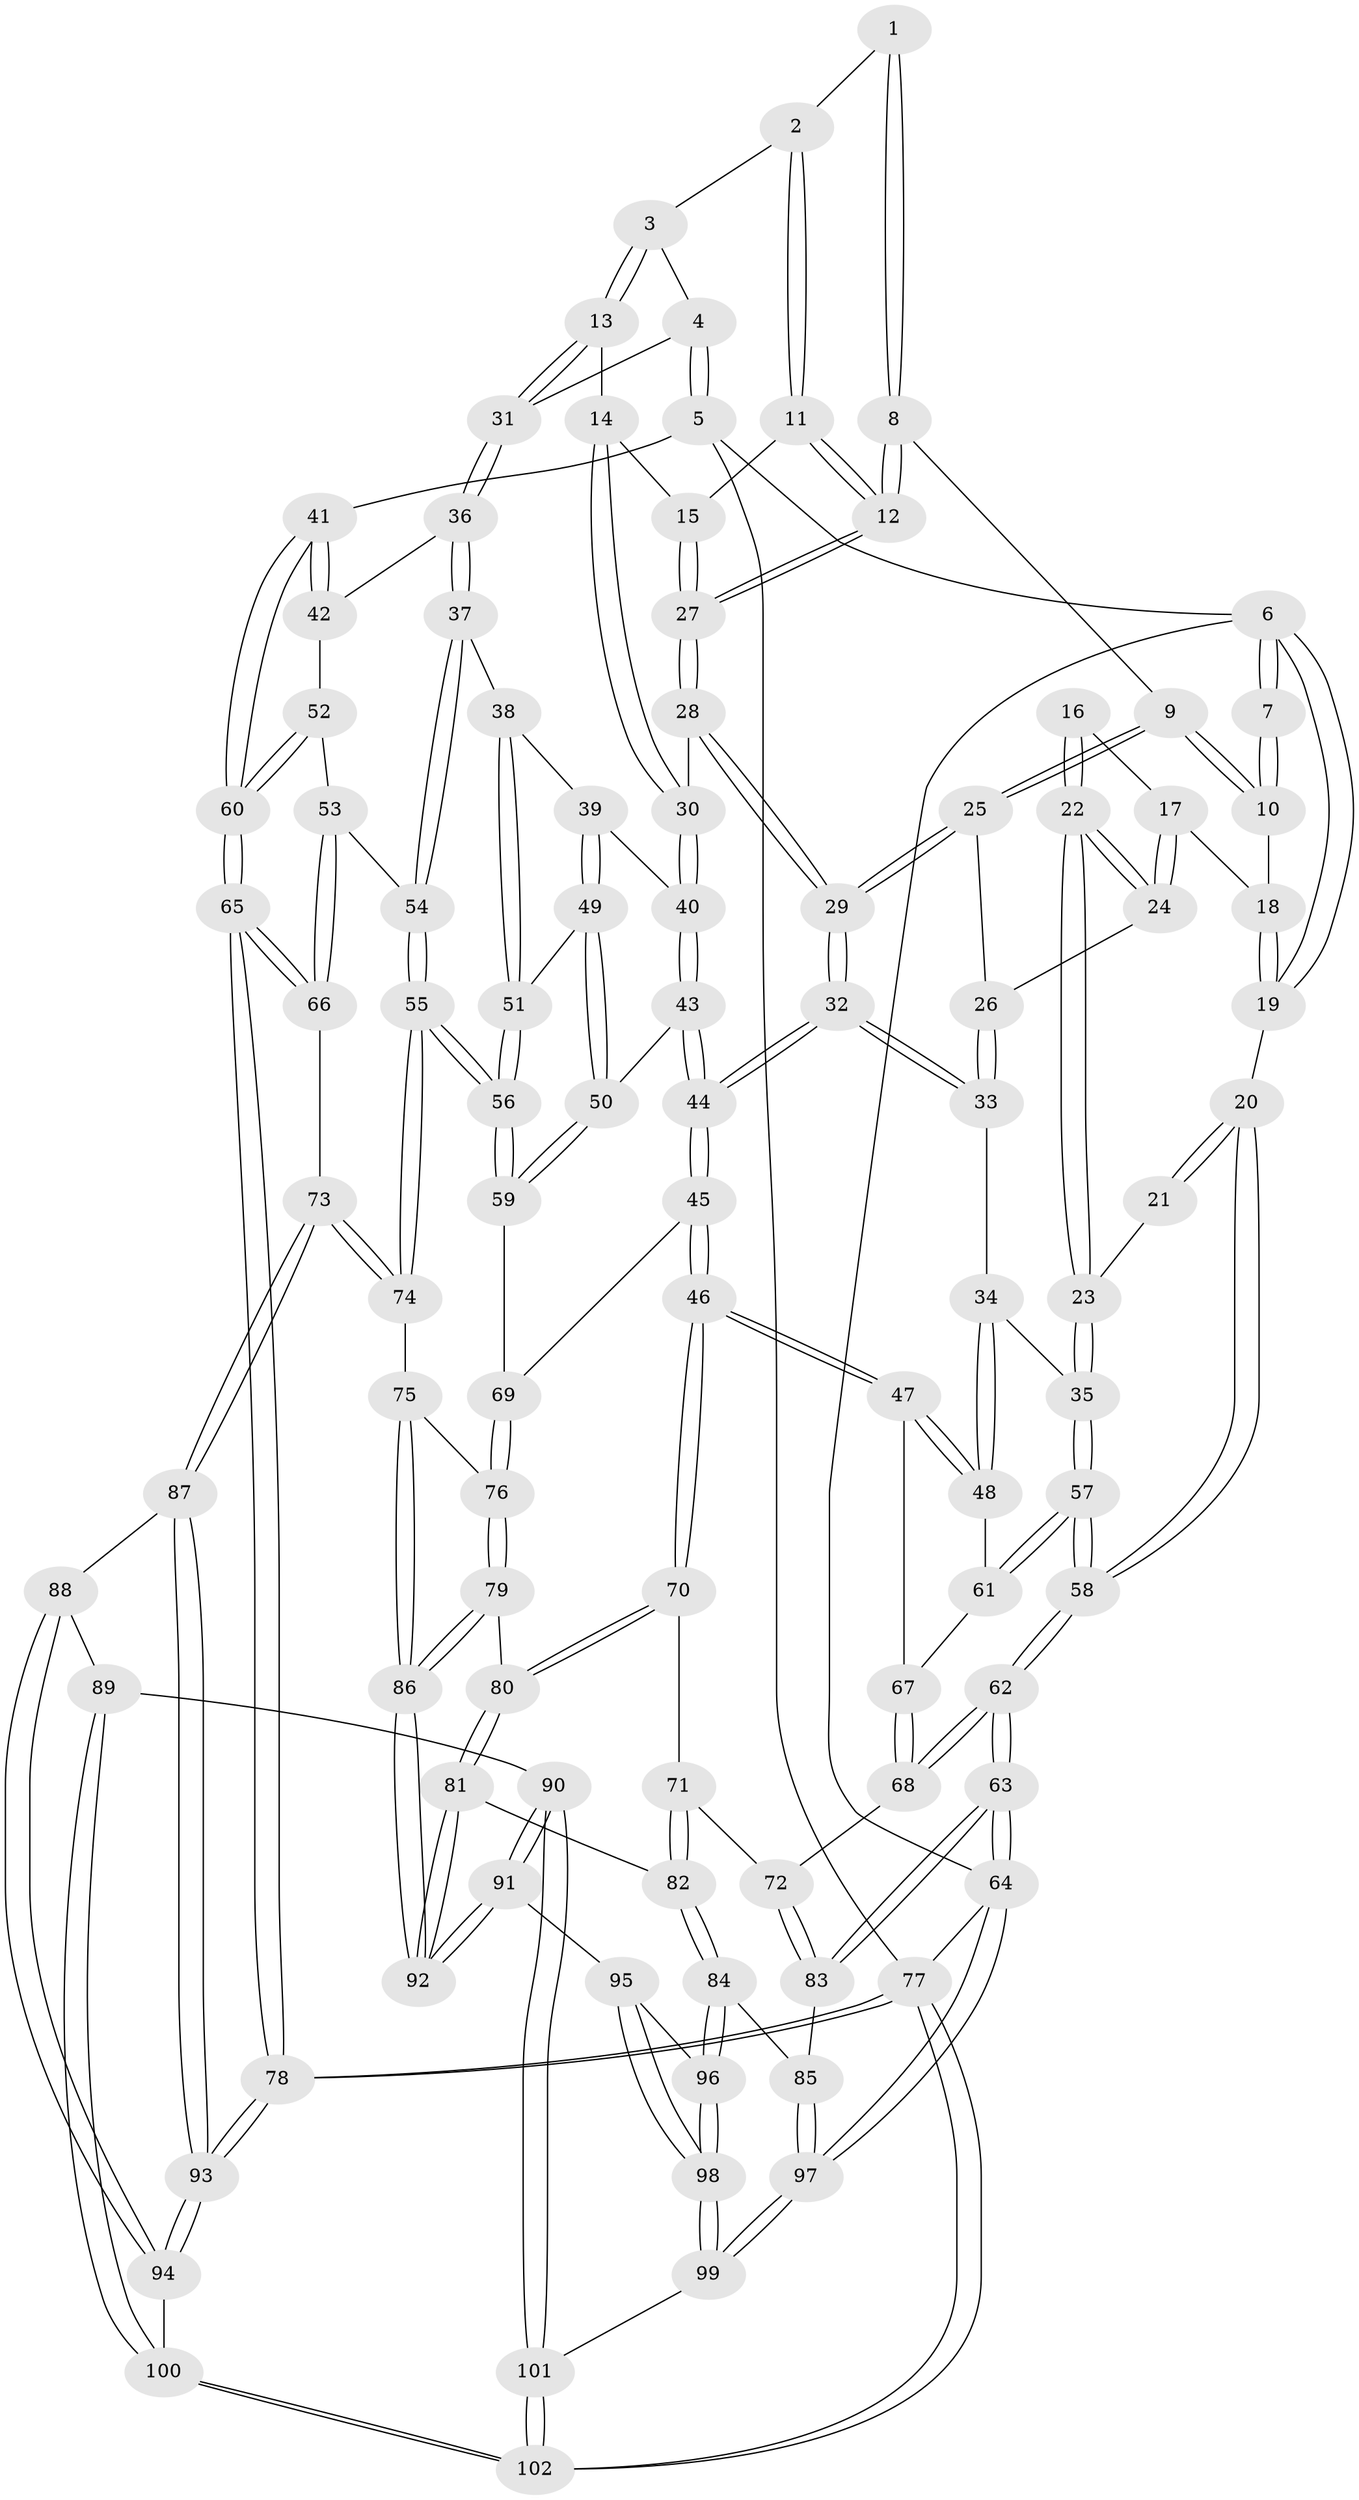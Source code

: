 // Generated by graph-tools (version 1.1) at 2025/11/02/21/25 10:11:13]
// undirected, 102 vertices, 252 edges
graph export_dot {
graph [start="1"]
  node [color=gray90,style=filled];
  1 [pos="+0.3926124373970181+0"];
  2 [pos="+0.5143763849274381+0"];
  3 [pos="+0.6098516297093698+0"];
  4 [pos="+1+0"];
  5 [pos="+1+0"];
  6 [pos="+0+0"];
  7 [pos="+0+0"];
  8 [pos="+0.28640155275355034+0.08911665494062865"];
  9 [pos="+0.27452457790064533+0.1039583260525196"];
  10 [pos="+0.2003489578000976+0.1135570916626378"];
  11 [pos="+0.5240295253614765+0.0783868413759023"];
  12 [pos="+0.46862123141771567+0.201955229130218"];
  13 [pos="+0.7029961218564981+0.19613794120899147"];
  14 [pos="+0.6273343380790486+0.1876321533541939"];
  15 [pos="+0.619190110289288+0.1811849577667454"];
  16 [pos="+0.09095377025828179+0.14116028030775654"];
  17 [pos="+0.17351030962527692+0.13020951374162454"];
  18 [pos="+0.19923411678567246+0.11386851342486995"];
  19 [pos="+0+0"];
  20 [pos="+0+0"];
  21 [pos="+0.033194468522369826+0.12968399977529158"];
  22 [pos="+0.10910782961898782+0.2650989606711153"];
  23 [pos="+0.06829179597058893+0.3251061419004129"];
  24 [pos="+0.1375697352902363+0.23976885340428067"];
  25 [pos="+0.27946753312240674+0.17388465504013667"];
  26 [pos="+0.19043788053822466+0.23963702854706184"];
  27 [pos="+0.4689504658438198+0.20520300829352134"];
  28 [pos="+0.46814131642391826+0.2801410402914329"];
  29 [pos="+0.3234489819379201+0.3065876013583769"];
  30 [pos="+0.5006866772699334+0.305204256307446"];
  31 [pos="+0.7715408180629951+0.2503254881757123"];
  32 [pos="+0.31898425416602616+0.31334584568124335"];
  33 [pos="+0.22883597389565535+0.33728665977205946"];
  34 [pos="+0.21426844025706823+0.344397405483496"];
  35 [pos="+0.061927876212250835+0.34411288161358705"];
  36 [pos="+0.7750478228449612+0.27085033797865654"];
  37 [pos="+0.752344737589478+0.29881058726145954"];
  38 [pos="+0.6860939106400012+0.32028588712950334"];
  39 [pos="+0.5122633601835318+0.32033615366540863"];
  40 [pos="+0.509728366092127+0.31860875744915784"];
  41 [pos="+1+0.26770281782015165"];
  42 [pos="+0.8072093958114934+0.2853556915950215"];
  43 [pos="+0.43820693592837334+0.43060022777197626"];
  44 [pos="+0.35097141485924216+0.4825437308595143"];
  45 [pos="+0.34367272523443104+0.5100310003983937"];
  46 [pos="+0.3330017143701522+0.5202135005666008"];
  47 [pos="+0.2966092394052717+0.4983221216349731"];
  48 [pos="+0.22189871670144803+0.4447401431929031"];
  49 [pos="+0.5303034900438366+0.3648484889369954"];
  50 [pos="+0.5418262524028263+0.4910425275708342"];
  51 [pos="+0.6228573155793875+0.4204028266867505"];
  52 [pos="+0.8877094918510818+0.40750691336774336"];
  53 [pos="+0.8531709430004459+0.48582175478347367"];
  54 [pos="+0.7368860348175027+0.49475194639646236"];
  55 [pos="+0.6734719658256497+0.5801013166848782"];
  56 [pos="+0.6346419632827298+0.546466526915351"];
  57 [pos="+0.007568549402091323+0.38769247079121055"];
  58 [pos="+0+0.4375262147327379"];
  59 [pos="+0.5486907722078239+0.5083708537495525"];
  60 [pos="+1+0.45308874559996193"];
  61 [pos="+0.13443143662553866+0.47675706135328905"];
  62 [pos="+0+0.6051681258270792"];
  63 [pos="+0+0.7320485977765326"];
  64 [pos="+0+1"];
  65 [pos="+1+0.6781879693244726"];
  66 [pos="+0.9833432013075571+0.6276149203584688"];
  67 [pos="+0.14171405950388186+0.4911207562831372"];
  68 [pos="+0.17151422175674827+0.5710593900156097"];
  69 [pos="+0.46478077655110833+0.5406062398777753"];
  70 [pos="+0.33182094076599394+0.5228994729772294"];
  71 [pos="+0.2867023061465644+0.5610205245889623"];
  72 [pos="+0.20702245313843412+0.6024974741340345"];
  73 [pos="+0.7011082072301464+0.6303586135845037"];
  74 [pos="+0.6762615239461031+0.5995359777629419"];
  75 [pos="+0.581430753308698+0.64951665242961"];
  76 [pos="+0.47877585230189335+0.6504993071498776"];
  77 [pos="+1+1"];
  78 [pos="+1+1"];
  79 [pos="+0.4363049362095753+0.6816740829265377"];
  80 [pos="+0.4151603981739947+0.6926304400522929"];
  81 [pos="+0.3746744292737893+0.7771385613389635"];
  82 [pos="+0.3443187755368286+0.7897649030294738"];
  83 [pos="+0.15868439764496095+0.7879840409394392"];
  84 [pos="+0.323077368050165+0.8028645996844612"];
  85 [pos="+0.1718673387191354+0.798844404400298"];
  86 [pos="+0.5443498682159964+0.7412591312233616"];
  87 [pos="+0.7101869638297267+0.7111261071717738"];
  88 [pos="+0.6499505113538294+0.8115836025322907"];
  89 [pos="+0.591112662946988+0.873377587965778"];
  90 [pos="+0.5719113099003235+0.8769689855076532"];
  91 [pos="+0.5681720430959131+0.8745363779493537"];
  92 [pos="+0.5337890308659138+0.840284374179857"];
  93 [pos="+0.9824528841483385+0.9262029917909963"];
  94 [pos="+0.888442914752003+0.9220186464769605"];
  95 [pos="+0.45792443481523903+0.9173659213228602"];
  96 [pos="+0.35177054992661183+0.8985665785992809"];
  97 [pos="+0.1675978971777513+1"];
  98 [pos="+0.3648224931063749+1"];
  99 [pos="+0.3590665239905027+1"];
  100 [pos="+0.6867193158567835+0.9368437225298358"];
  101 [pos="+0.4847152175423101+1"];
  102 [pos="+0.6805081358875226+1"];
  1 -- 2;
  1 -- 8;
  1 -- 8;
  2 -- 3;
  2 -- 11;
  2 -- 11;
  3 -- 4;
  3 -- 13;
  3 -- 13;
  4 -- 5;
  4 -- 5;
  4 -- 31;
  5 -- 6;
  5 -- 41;
  5 -- 77;
  6 -- 7;
  6 -- 7;
  6 -- 19;
  6 -- 19;
  6 -- 64;
  7 -- 10;
  7 -- 10;
  8 -- 9;
  8 -- 12;
  8 -- 12;
  9 -- 10;
  9 -- 10;
  9 -- 25;
  9 -- 25;
  10 -- 18;
  11 -- 12;
  11 -- 12;
  11 -- 15;
  12 -- 27;
  12 -- 27;
  13 -- 14;
  13 -- 31;
  13 -- 31;
  14 -- 15;
  14 -- 30;
  14 -- 30;
  15 -- 27;
  15 -- 27;
  16 -- 17;
  16 -- 22;
  16 -- 22;
  17 -- 18;
  17 -- 24;
  17 -- 24;
  18 -- 19;
  18 -- 19;
  19 -- 20;
  20 -- 21;
  20 -- 21;
  20 -- 58;
  20 -- 58;
  21 -- 23;
  22 -- 23;
  22 -- 23;
  22 -- 24;
  22 -- 24;
  23 -- 35;
  23 -- 35;
  24 -- 26;
  25 -- 26;
  25 -- 29;
  25 -- 29;
  26 -- 33;
  26 -- 33;
  27 -- 28;
  27 -- 28;
  28 -- 29;
  28 -- 29;
  28 -- 30;
  29 -- 32;
  29 -- 32;
  30 -- 40;
  30 -- 40;
  31 -- 36;
  31 -- 36;
  32 -- 33;
  32 -- 33;
  32 -- 44;
  32 -- 44;
  33 -- 34;
  34 -- 35;
  34 -- 48;
  34 -- 48;
  35 -- 57;
  35 -- 57;
  36 -- 37;
  36 -- 37;
  36 -- 42;
  37 -- 38;
  37 -- 54;
  37 -- 54;
  38 -- 39;
  38 -- 51;
  38 -- 51;
  39 -- 40;
  39 -- 49;
  39 -- 49;
  40 -- 43;
  40 -- 43;
  41 -- 42;
  41 -- 42;
  41 -- 60;
  41 -- 60;
  42 -- 52;
  43 -- 44;
  43 -- 44;
  43 -- 50;
  44 -- 45;
  44 -- 45;
  45 -- 46;
  45 -- 46;
  45 -- 69;
  46 -- 47;
  46 -- 47;
  46 -- 70;
  46 -- 70;
  47 -- 48;
  47 -- 48;
  47 -- 67;
  48 -- 61;
  49 -- 50;
  49 -- 50;
  49 -- 51;
  50 -- 59;
  50 -- 59;
  51 -- 56;
  51 -- 56;
  52 -- 53;
  52 -- 60;
  52 -- 60;
  53 -- 54;
  53 -- 66;
  53 -- 66;
  54 -- 55;
  54 -- 55;
  55 -- 56;
  55 -- 56;
  55 -- 74;
  55 -- 74;
  56 -- 59;
  56 -- 59;
  57 -- 58;
  57 -- 58;
  57 -- 61;
  57 -- 61;
  58 -- 62;
  58 -- 62;
  59 -- 69;
  60 -- 65;
  60 -- 65;
  61 -- 67;
  62 -- 63;
  62 -- 63;
  62 -- 68;
  62 -- 68;
  63 -- 64;
  63 -- 64;
  63 -- 83;
  63 -- 83;
  64 -- 97;
  64 -- 97;
  64 -- 77;
  65 -- 66;
  65 -- 66;
  65 -- 78;
  65 -- 78;
  66 -- 73;
  67 -- 68;
  67 -- 68;
  68 -- 72;
  69 -- 76;
  69 -- 76;
  70 -- 71;
  70 -- 80;
  70 -- 80;
  71 -- 72;
  71 -- 82;
  71 -- 82;
  72 -- 83;
  72 -- 83;
  73 -- 74;
  73 -- 74;
  73 -- 87;
  73 -- 87;
  74 -- 75;
  75 -- 76;
  75 -- 86;
  75 -- 86;
  76 -- 79;
  76 -- 79;
  77 -- 78;
  77 -- 78;
  77 -- 102;
  77 -- 102;
  78 -- 93;
  78 -- 93;
  79 -- 80;
  79 -- 86;
  79 -- 86;
  80 -- 81;
  80 -- 81;
  81 -- 82;
  81 -- 92;
  81 -- 92;
  82 -- 84;
  82 -- 84;
  83 -- 85;
  84 -- 85;
  84 -- 96;
  84 -- 96;
  85 -- 97;
  85 -- 97;
  86 -- 92;
  86 -- 92;
  87 -- 88;
  87 -- 93;
  87 -- 93;
  88 -- 89;
  88 -- 94;
  88 -- 94;
  89 -- 90;
  89 -- 100;
  89 -- 100;
  90 -- 91;
  90 -- 91;
  90 -- 101;
  90 -- 101;
  91 -- 92;
  91 -- 92;
  91 -- 95;
  93 -- 94;
  93 -- 94;
  94 -- 100;
  95 -- 96;
  95 -- 98;
  95 -- 98;
  96 -- 98;
  96 -- 98;
  97 -- 99;
  97 -- 99;
  98 -- 99;
  98 -- 99;
  99 -- 101;
  100 -- 102;
  100 -- 102;
  101 -- 102;
  101 -- 102;
}
